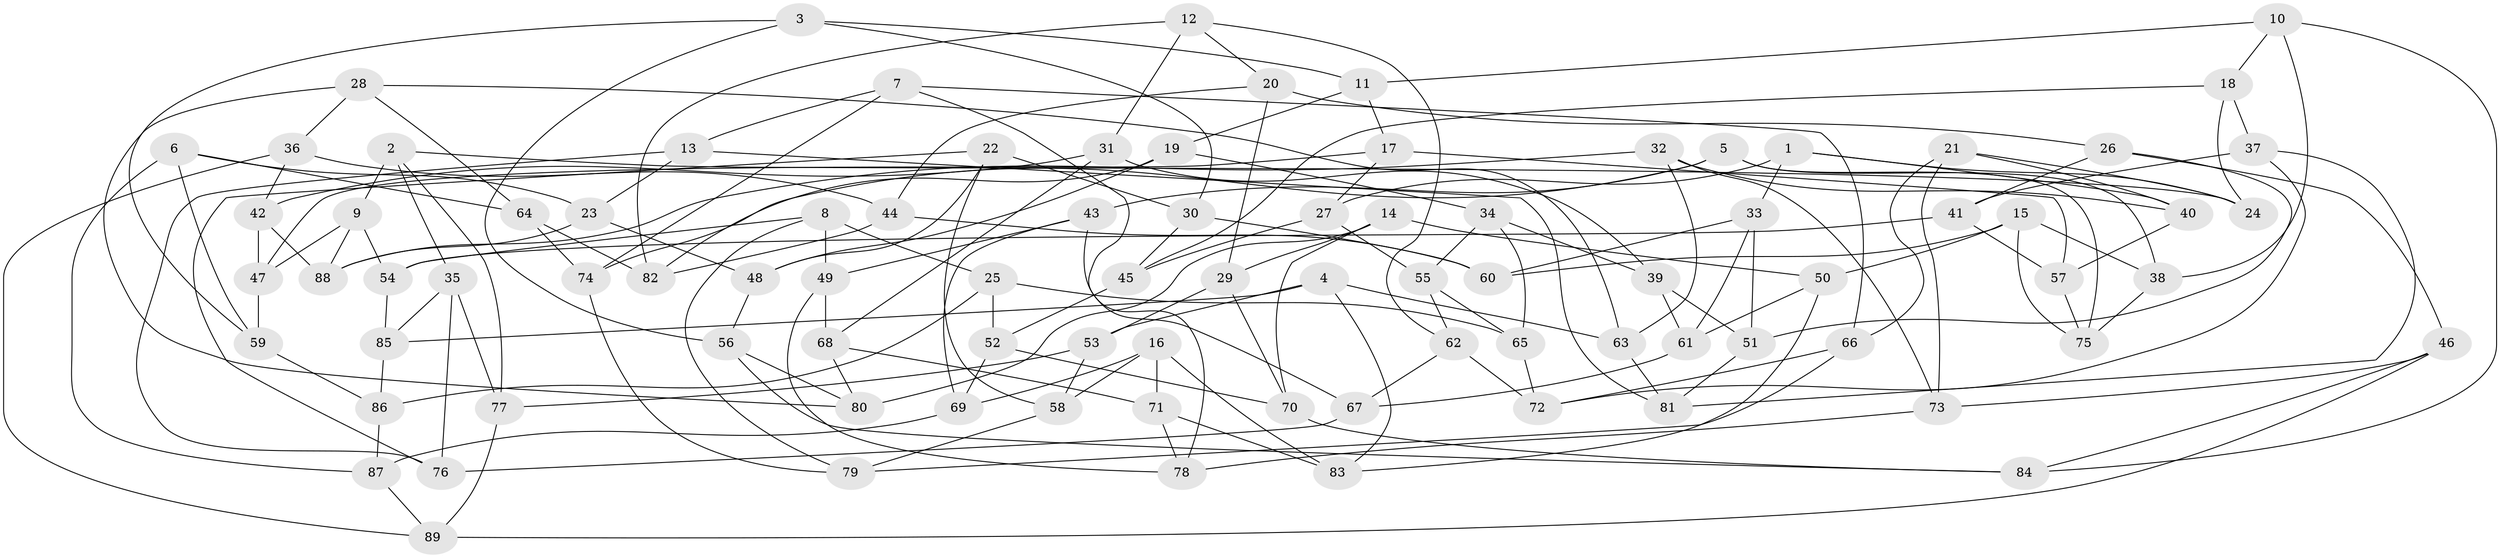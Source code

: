 // coarse degree distribution, {9: 0.018518518518518517, 6: 0.018518518518518517, 10: 0.09259259259259259, 4: 0.7222222222222222, 8: 0.037037037037037035, 12: 0.018518518518518517, 3: 0.09259259259259259}
// Generated by graph-tools (version 1.1) at 2025/53/03/04/25 22:53:45]
// undirected, 89 vertices, 178 edges
graph export_dot {
  node [color=gray90,style=filled];
  1;
  2;
  3;
  4;
  5;
  6;
  7;
  8;
  9;
  10;
  11;
  12;
  13;
  14;
  15;
  16;
  17;
  18;
  19;
  20;
  21;
  22;
  23;
  24;
  25;
  26;
  27;
  28;
  29;
  30;
  31;
  32;
  33;
  34;
  35;
  36;
  37;
  38;
  39;
  40;
  41;
  42;
  43;
  44;
  45;
  46;
  47;
  48;
  49;
  50;
  51;
  52;
  53;
  54;
  55;
  56;
  57;
  58;
  59;
  60;
  61;
  62;
  63;
  64;
  65;
  66;
  67;
  68;
  69;
  70;
  71;
  72;
  73;
  74;
  75;
  76;
  77;
  78;
  79;
  80;
  81;
  82;
  83;
  84;
  85;
  86;
  87;
  88;
  89;
  1 -- 33;
  1 -- 24;
  1 -- 27;
  1 -- 40;
  2 -- 77;
  2 -- 35;
  2 -- 24;
  2 -- 9;
  3 -- 30;
  3 -- 11;
  3 -- 56;
  3 -- 59;
  4 -- 53;
  4 -- 83;
  4 -- 63;
  4 -- 85;
  5 -- 75;
  5 -- 38;
  5 -- 74;
  5 -- 43;
  6 -- 64;
  6 -- 87;
  6 -- 23;
  6 -- 59;
  7 -- 66;
  7 -- 78;
  7 -- 74;
  7 -- 13;
  8 -- 49;
  8 -- 79;
  8 -- 25;
  8 -- 54;
  9 -- 47;
  9 -- 88;
  9 -- 54;
  10 -- 18;
  10 -- 38;
  10 -- 11;
  10 -- 84;
  11 -- 17;
  11 -- 19;
  12 -- 62;
  12 -- 20;
  12 -- 31;
  12 -- 82;
  13 -- 76;
  13 -- 81;
  13 -- 23;
  14 -- 29;
  14 -- 70;
  14 -- 80;
  14 -- 50;
  15 -- 75;
  15 -- 38;
  15 -- 60;
  15 -- 50;
  16 -- 71;
  16 -- 58;
  16 -- 83;
  16 -- 69;
  17 -- 27;
  17 -- 47;
  17 -- 57;
  18 -- 37;
  18 -- 24;
  18 -- 45;
  19 -- 82;
  19 -- 48;
  19 -- 34;
  20 -- 44;
  20 -- 26;
  20 -- 29;
  21 -- 66;
  21 -- 40;
  21 -- 73;
  21 -- 24;
  22 -- 30;
  22 -- 58;
  22 -- 48;
  22 -- 76;
  23 -- 88;
  23 -- 48;
  25 -- 65;
  25 -- 86;
  25 -- 52;
  26 -- 41;
  26 -- 46;
  26 -- 51;
  27 -- 55;
  27 -- 45;
  28 -- 80;
  28 -- 36;
  28 -- 63;
  28 -- 64;
  29 -- 70;
  29 -- 53;
  30 -- 60;
  30 -- 45;
  31 -- 68;
  31 -- 39;
  31 -- 42;
  32 -- 40;
  32 -- 88;
  32 -- 73;
  32 -- 63;
  33 -- 60;
  33 -- 61;
  33 -- 51;
  34 -- 65;
  34 -- 39;
  34 -- 55;
  35 -- 76;
  35 -- 77;
  35 -- 85;
  36 -- 42;
  36 -- 89;
  36 -- 44;
  37 -- 41;
  37 -- 72;
  37 -- 81;
  38 -- 75;
  39 -- 51;
  39 -- 61;
  40 -- 57;
  41 -- 54;
  41 -- 57;
  42 -- 47;
  42 -- 88;
  43 -- 69;
  43 -- 49;
  43 -- 67;
  44 -- 82;
  44 -- 60;
  45 -- 52;
  46 -- 73;
  46 -- 89;
  46 -- 84;
  47 -- 59;
  48 -- 56;
  49 -- 68;
  49 -- 78;
  50 -- 83;
  50 -- 61;
  51 -- 81;
  52 -- 70;
  52 -- 69;
  53 -- 58;
  53 -- 77;
  54 -- 85;
  55 -- 62;
  55 -- 65;
  56 -- 84;
  56 -- 80;
  57 -- 75;
  58 -- 79;
  59 -- 86;
  61 -- 67;
  62 -- 67;
  62 -- 72;
  63 -- 81;
  64 -- 82;
  64 -- 74;
  65 -- 72;
  66 -- 72;
  66 -- 79;
  67 -- 76;
  68 -- 71;
  68 -- 80;
  69 -- 87;
  70 -- 84;
  71 -- 78;
  71 -- 83;
  73 -- 78;
  74 -- 79;
  77 -- 89;
  85 -- 86;
  86 -- 87;
  87 -- 89;
}
